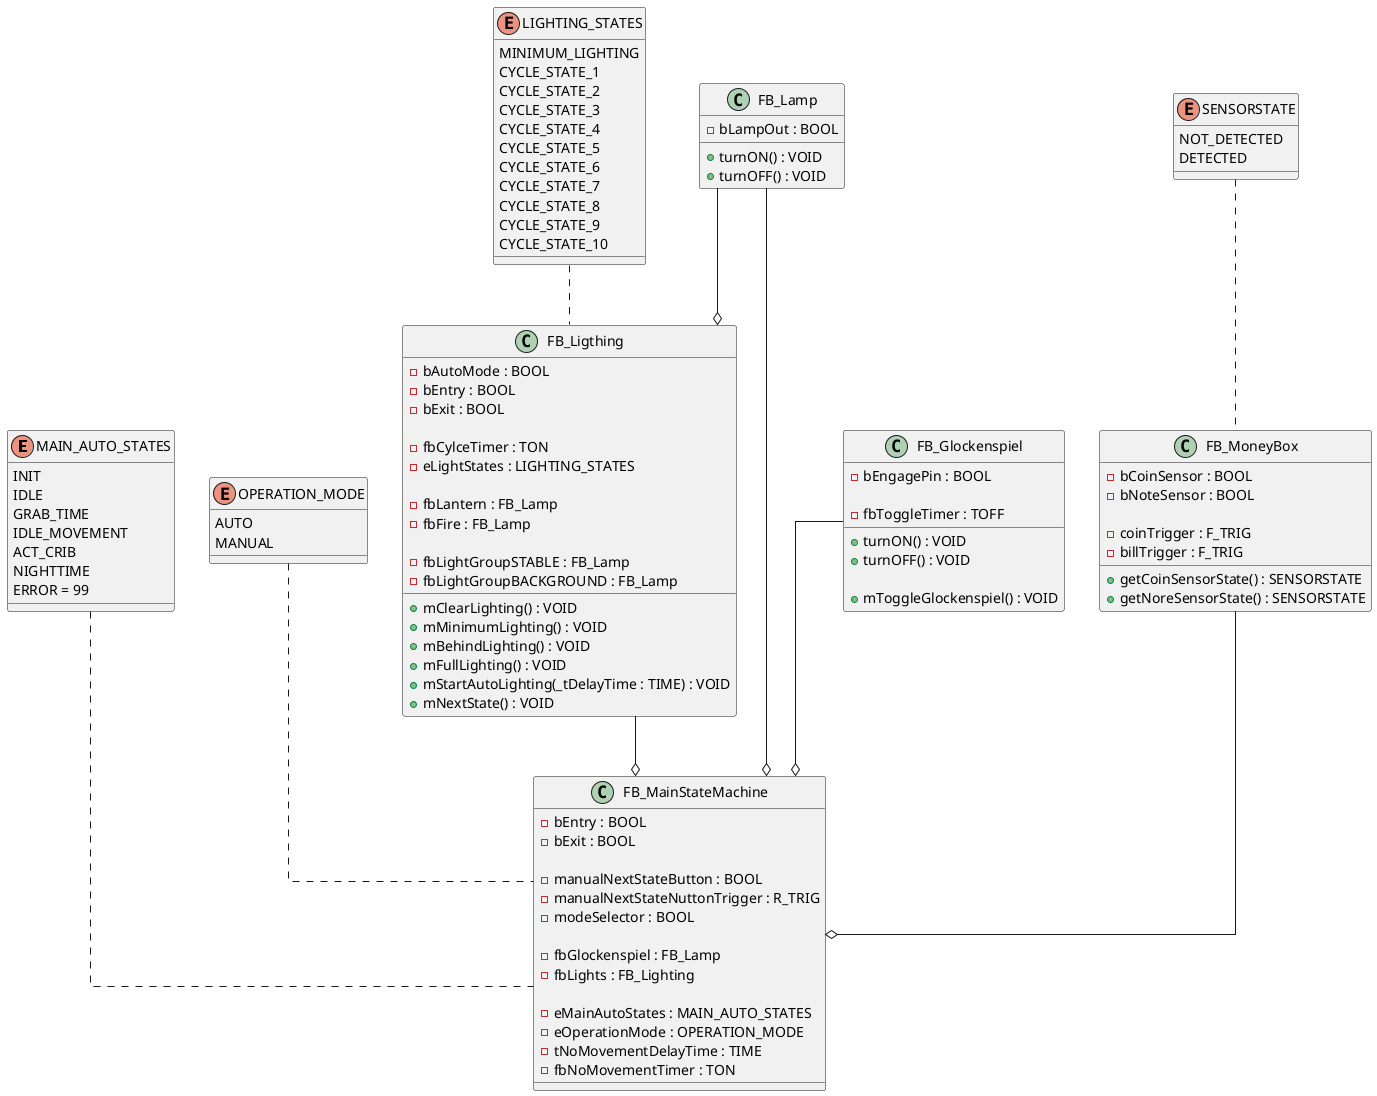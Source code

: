 @startuml

skinparam linetype ortho

enum MAIN_AUTO_STATES{
    INIT 
    IDLE 
    GRAB_TIME 
    IDLE_MOVEMENT
    ACT_CRIB
    NIGHTTIME
    ERROR = 99
}
MAIN_AUTO_STATES .. FB_MainStateMachine

enum OPERATION_MODE{
    AUTO 
    MANUAL
}
OPERATION_MODE .. FB_MainStateMachine

class FB_MainStateMachine{
    -bEntry : BOOL
    -bExit : BOOL

    -manualNextStateButton : BOOL
    -manualNextStateNuttonTrigger : R_TRIG
    -modeSelector : BOOL

    -fbGlockenspiel : FB_Lamp
    -fbLights : FB_Lighting

    -eMainAutoStates : MAIN_AUTO_STATES
    -eOperationMode : OPERATION_MODE
    -tNoMovementDelayTime : TIME 
    -fbNoMovementTimer : TON
}

enum LIGHTING_STATES{ 
    MINIMUM_LIGHTING 
    CYCLE_STATE_1
    CYCLE_STATE_2 
    CYCLE_STATE_3
    CYCLE_STATE_4
    CYCLE_STATE_5
    CYCLE_STATE_6
    CYCLE_STATE_7
    CYCLE_STATE_8
    CYCLE_STATE_9
    CYCLE_STATE_10

}
LIGHTING_STATES .. FB_Ligthing

class FB_Ligthing{
    -bAutoMode : BOOL
    -bEntry : BOOL 
    -bExit : BOOL 

    -fbCylceTimer : TON
    -eLightStates : LIGHTING_STATES

    -fbLantern : FB_Lamp
    -fbFire : FB_Lamp

    -fbLightGroupSTABLE : FB_Lamp
    -fbLightGroupBACKGROUND : FB_Lamp


    +mClearLighting() : VOID 
    +mMinimumLighting() : VOID
    +mBehindLighting() : VOID
    +mFullLighting() : VOID 
    +mStartAutoLighting(_tDelayTime : TIME) : VOID 
    +mNextState() : VOID
}

class FB_Lamp{
    -bLampOut : BOOL 
    
    +turnON() : VOID 
    +turnOFF() : VOID 
}

class FB_Glockenspiel{
    -bEngagePin : BOOL 

    -fbToggleTimer : TOFF

    +turnON() : VOID 
    +turnOFF() : VOID 

    +mToggleGlockenspiel() : VOID 
}

class FB_MoneyBox{
    -bCoinSensor : BOOL
    -bNoteSensor : BOOL 

    -coinTrigger : F_TRIG 
    -billTrigger : F_TRIG

    +getCoinSensorState() : SENSORSTATE
    +getNoreSensorState() : SENSORSTATE
}

enum SENSORSTATE{
    NOT_DETECTED
    DETECTED
}
SENSORSTATE .. FB_MoneyBox





FB_Lamp --o FB_MainStateMachine
FB_Lamp --o FB_Ligthing
FB_Ligthing --o FB_MainStateMachine
FB_Glockenspiel --o FB_MainStateMachine 
FB_MoneyBox --o FB_MainStateMachine

@enduml